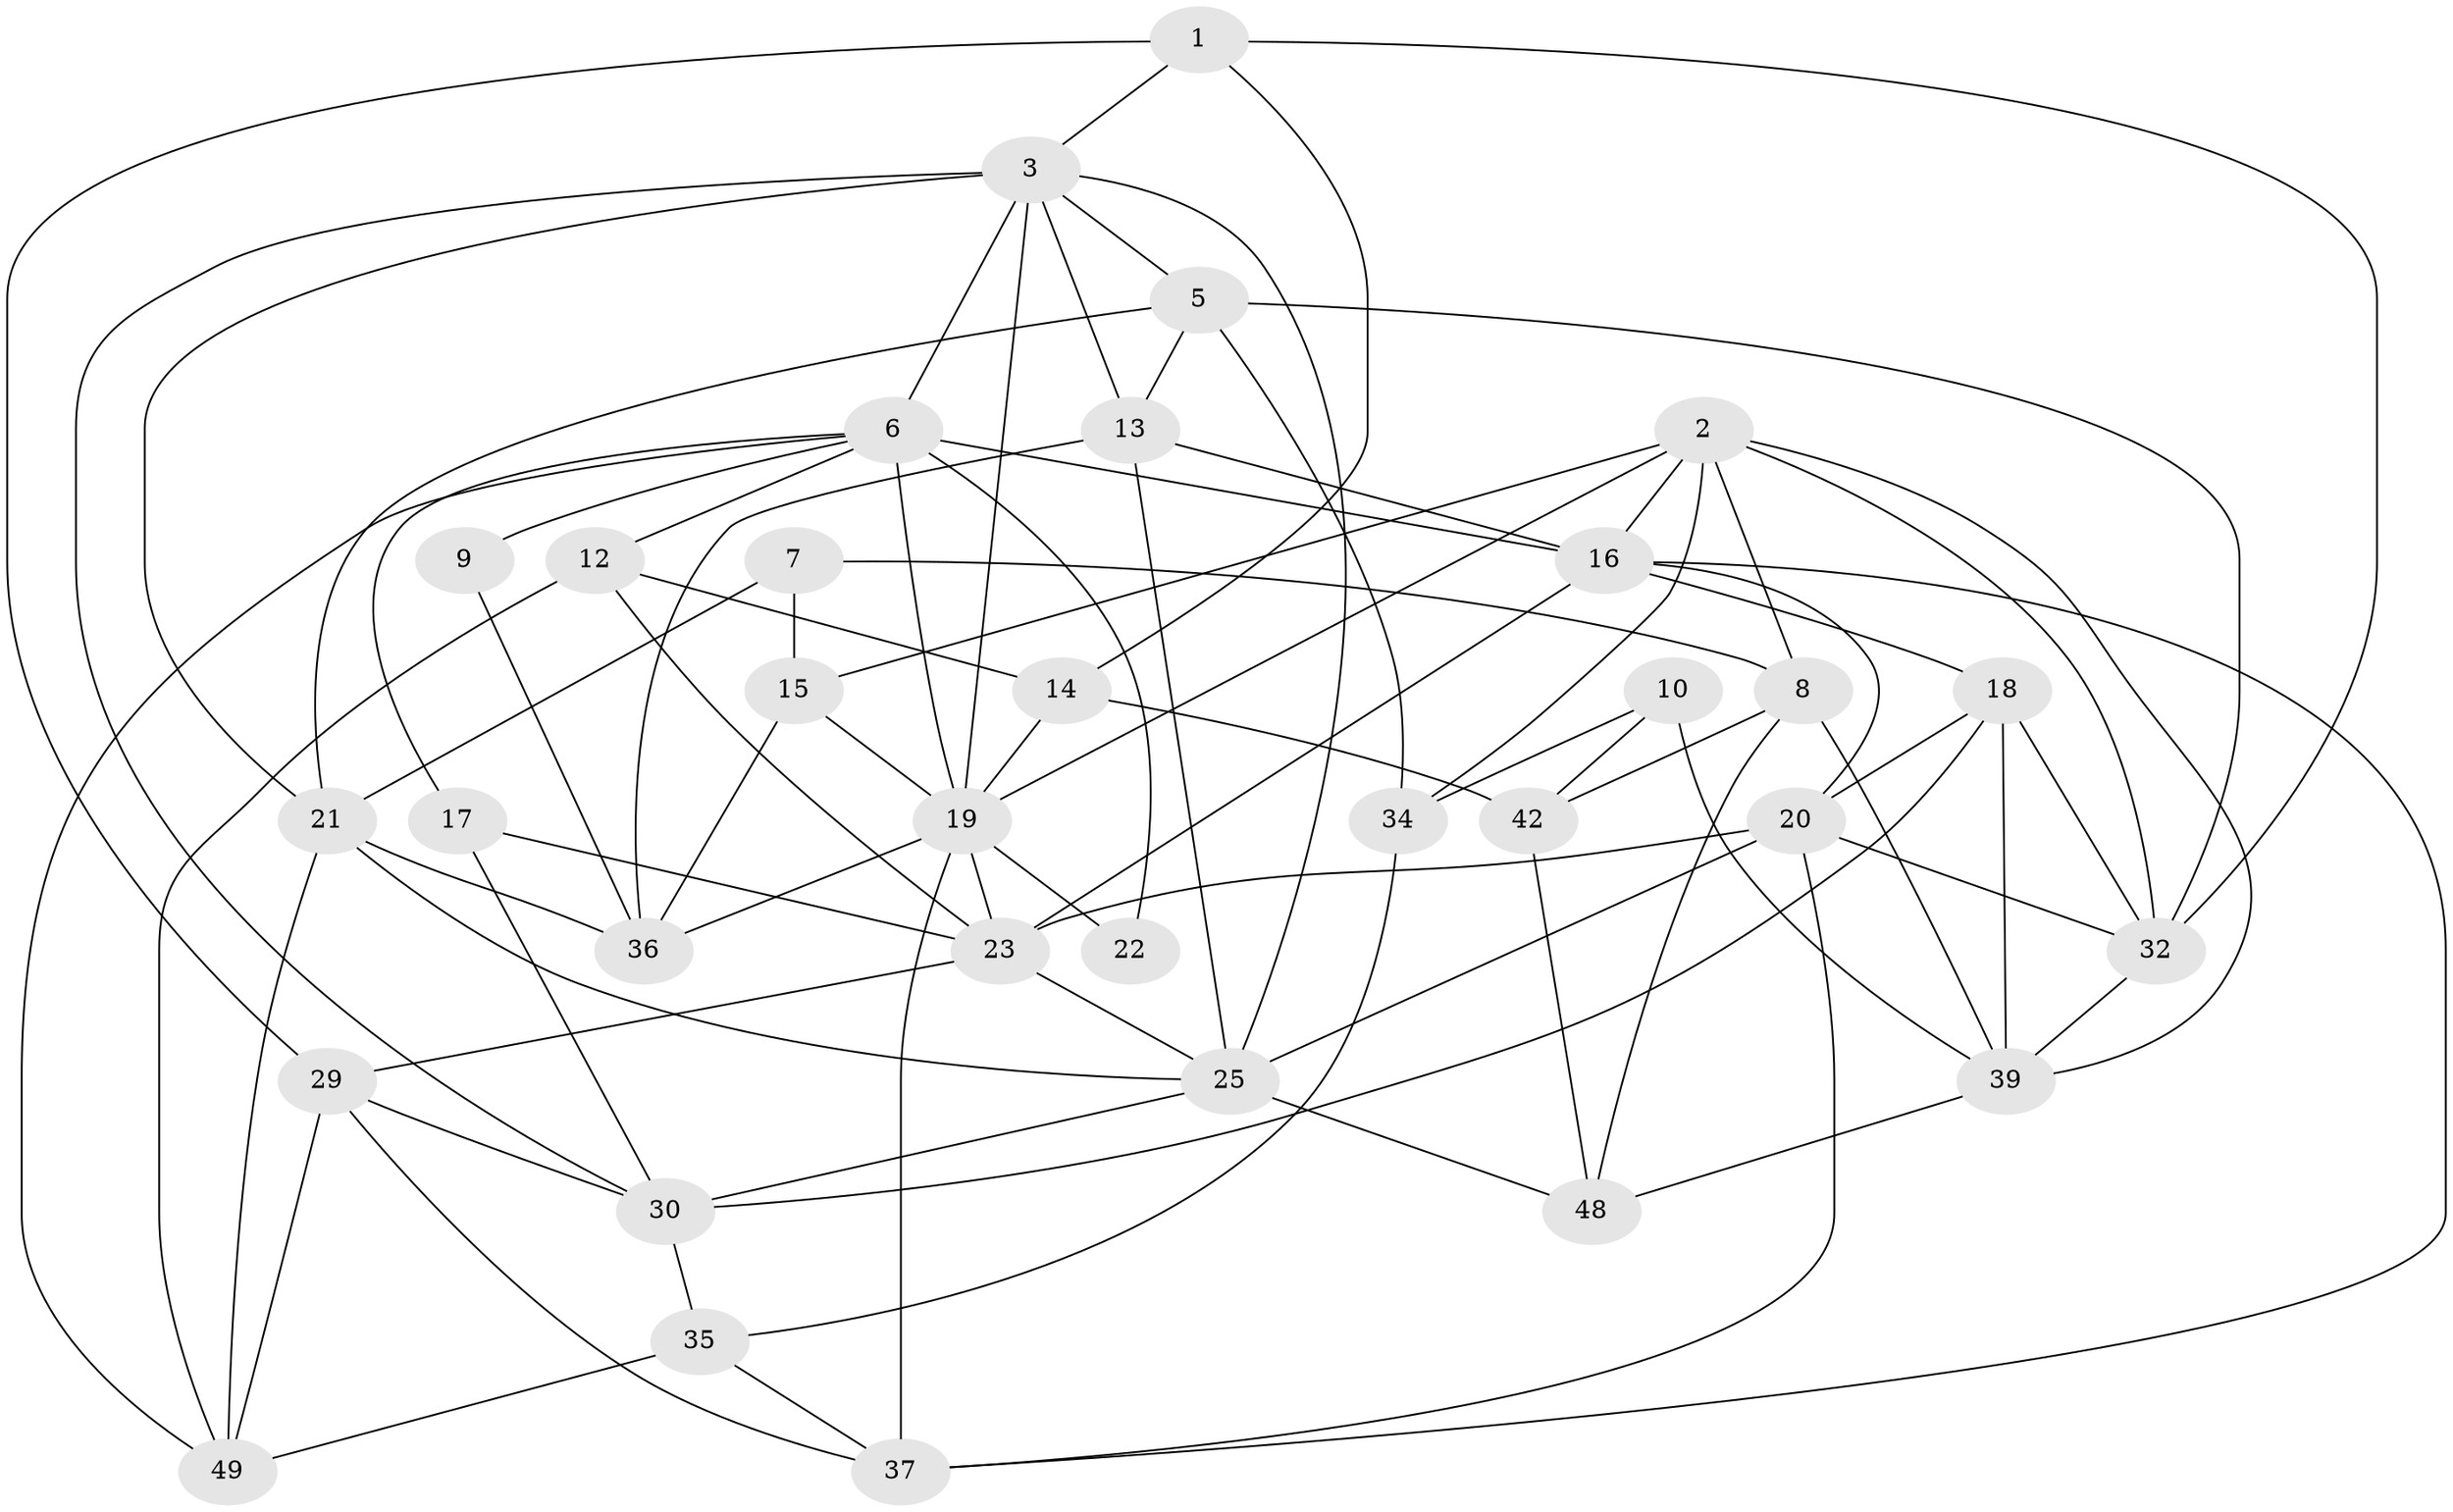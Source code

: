 // original degree distribution, {3: 0.3090909090909091, 6: 0.12727272727272726, 5: 0.21818181818181817, 2: 0.10909090909090909, 4: 0.21818181818181817, 7: 0.01818181818181818}
// Generated by graph-tools (version 1.1) at 2025/41/03/06/25 10:41:55]
// undirected, 33 vertices, 84 edges
graph export_dot {
graph [start="1"]
  node [color=gray90,style=filled];
  1 [super="+11"];
  2 [super="+53"];
  3 [super="+4"];
  5 [super="+40"];
  6 [super="+24"];
  7;
  8;
  9;
  10;
  12;
  13 [super="+38"];
  14 [super="+33"];
  15 [super="+27"];
  16 [super="+31"];
  17;
  18 [super="+44"];
  19 [super="+41"];
  20 [super="+45"];
  21 [super="+50"];
  22;
  23 [super="+28"];
  25 [super="+26"];
  29 [super="+55"];
  30 [super="+51"];
  32 [super="+54"];
  34;
  35 [super="+47"];
  36 [super="+43"];
  37;
  39 [super="+46"];
  42 [super="+52"];
  48;
  49;
  1 -- 14;
  1 -- 32;
  1 -- 3;
  1 -- 29;
  2 -- 8;
  2 -- 15;
  2 -- 19;
  2 -- 34;
  2 -- 39;
  2 -- 16;
  2 -- 32;
  3 -- 5;
  3 -- 6 [weight=2];
  3 -- 25;
  3 -- 19;
  3 -- 21;
  3 -- 30;
  3 -- 13;
  5 -- 34;
  5 -- 32;
  5 -- 13;
  5 -- 21;
  6 -- 16;
  6 -- 9;
  6 -- 12;
  6 -- 22;
  6 -- 17;
  6 -- 49;
  6 -- 19;
  7 -- 15;
  7 -- 21;
  7 -- 8;
  8 -- 48;
  8 -- 39;
  8 -- 42;
  9 -- 36;
  10 -- 34;
  10 -- 39;
  10 -- 42;
  12 -- 23;
  12 -- 49;
  12 -- 14;
  13 -- 16;
  13 -- 36 [weight=2];
  13 -- 25;
  14 -- 42;
  14 -- 19;
  15 -- 19;
  15 -- 36;
  16 -- 18;
  16 -- 20;
  16 -- 37;
  16 -- 23;
  17 -- 23;
  17 -- 30;
  18 -- 39;
  18 -- 20;
  18 -- 30;
  18 -- 32;
  19 -- 22;
  19 -- 23;
  19 -- 37;
  19 -- 36;
  20 -- 23;
  20 -- 25;
  20 -- 32;
  20 -- 37;
  21 -- 49;
  21 -- 36 [weight=2];
  21 -- 25;
  23 -- 25;
  23 -- 29;
  25 -- 48;
  25 -- 30;
  29 -- 49;
  29 -- 30;
  29 -- 37;
  30 -- 35;
  32 -- 39;
  34 -- 35;
  35 -- 37;
  35 -- 49;
  39 -- 48;
  42 -- 48;
}
